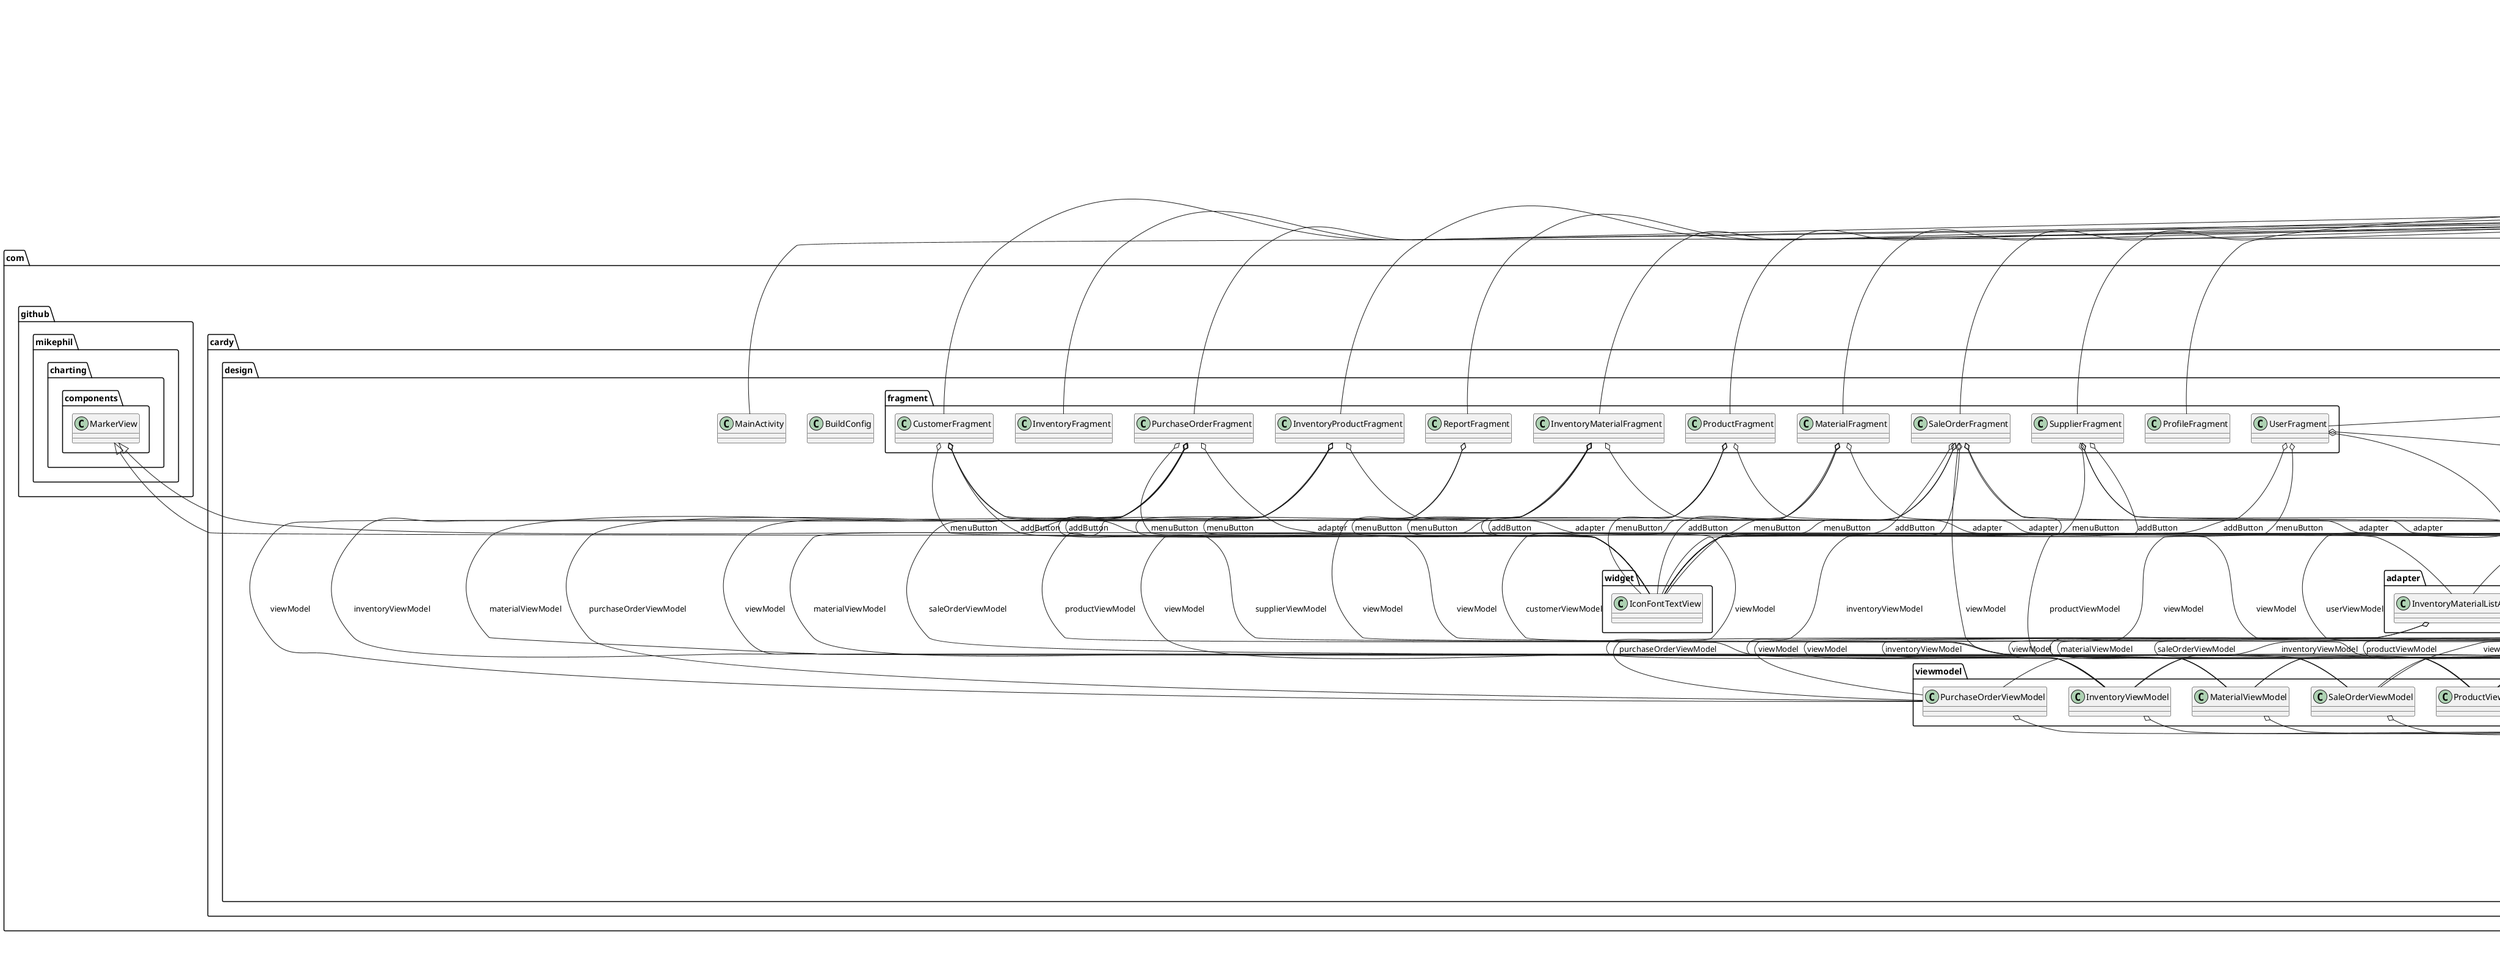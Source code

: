 @startuml

title __WMS.APP's Class Diagram__\n

  namespace com.cardy.design {
    class com.cardy.design.BuildConfig {
    }
  }
  

  namespace com.cardy.design {
    class com.cardy.design.LoginActivity {
    }
  }
  

  namespace com.cardy.design {
    class com.cardy.design.MainActivity {
    }
  }
  

  namespace com.cardy.design {
    namespace adapter {
      class com.cardy.design.adapter.CustomerListAdapter {
      }
    }
  }
  

  namespace com.cardy.design {
    namespace adapter {
      class com.cardy.design.adapter.InventoryDetailedListAdapter {
      }
    }
  }
  

  namespace com.cardy.design {
    namespace adapter {
      class com.cardy.design.adapter.InventoryDetailedPurchaseOrderListAdapter {
      }
    }
  }
  

  namespace com.cardy.design {
    namespace adapter {
      class com.cardy.design.adapter.InventoryDetailedSaleOrderListAdapter {
      }
    }
  }
  

  namespace com.cardy.design {
    namespace adapter {
      class com.cardy.design.adapter.InventoryMaterialListAdapter {
      }
    }
  }
  

  namespace com.cardy.design {
    namespace adapter {
      class com.cardy.design.adapter.InventoryProductListAdapter {
      }
    }
  }
  

  namespace com.cardy.design {
    namespace adapter {
      class com.cardy.design.adapter.MaterialListAdapter {
      }
    }
  }
  

  namespace com.cardy.design {
    namespace adapter {
      class com.cardy.design.adapter.MyCustomerViewHolder {
      }
    }
  }
  

  namespace com.cardy.design {
    namespace adapter {
      class com.cardy.design.adapter.MyInventoryDetailViewHolder {
      }
    }
  }
  

  namespace com.cardy.design {
    namespace adapter {
      class com.cardy.design.adapter.MyInventoryViewHolder {
      }
    }
  }
  

  namespace com.cardy.design {
    namespace adapter {
      class com.cardy.design.adapter.MyMaterialViewHolder {
      }
    }
  }
  

  namespace com.cardy.design {
    namespace adapter {
      class com.cardy.design.adapter.MyProductViewHolder {
      }
    }
  }
  

  namespace com.cardy.design {
    namespace adapter {
      class com.cardy.design.adapter.MyPurchaseOrderViewHolder {
      }
    }
  }
  

  namespace com.cardy.design {
    namespace adapter {
      class com.cardy.design.adapter.MySaleOrderViewHolder {
      }
    }
  }
  

  namespace com.cardy.design {
    namespace adapter {
      class com.cardy.design.adapter.MySupplierViewHolder {
      }
    }
  }
  

  namespace com.cardy.design {
    namespace adapter {
      class com.cardy.design.adapter.MyUserViewHolder {
      }
    }
  }
  

  namespace com.cardy.design {
    namespace adapter {
      class com.cardy.design.adapter.ProductListAdapter {
      }
    }
  }
  

  namespace com.cardy.design {
    namespace adapter {
      class com.cardy.design.adapter.PurchaseOrderListAdapter {
      }
    }
  }
  

  namespace com.cardy.design {
    namespace adapter {
      class com.cardy.design.adapter.SaleOrderListAdapter {
      }
    }
  }
  

  namespace com.cardy.design {
    namespace adapter {
      class com.cardy.design.adapter.SupplierListAdapter {
      }
    }
  }
  

  namespace com.cardy.design {
    namespace adapter {
      class com.cardy.design.adapter.UserListAdapter {
      }
    }
  }
  

  namespace com.cardy.design {
    namespace dao {
      class com.cardy.design.dao.CustomerDao_TestDatabase_Impl {
      }
    }
  }
  

  namespace com.cardy.design {
    namespace dao {
      class com.cardy.design.dao.CustomerDao_WMSDatabase_Impl {
      }
    }
  }
  

  namespace com.cardy.design {
    namespace dao {
      class com.cardy.design.dao.InventoryDao_TestDatabase_Impl {
      }
    }
  }
  

  namespace com.cardy.design {
    namespace dao {
      class com.cardy.design.dao.InventoryDao_WMSDatabase_Impl {
      }
    }
  }
  

  namespace com.cardy.design {
    namespace dao {
      class com.cardy.design.dao.MaterialDao_TestDatabase_Impl {
      }
    }
  }
  

  namespace com.cardy.design {
    namespace dao {
      class com.cardy.design.dao.MaterialDao_WMSDatabase_Impl {
      }
    }
  }
  

  namespace com.cardy.design {
    namespace dao {
      class com.cardy.design.dao.ProductDao_TestDatabase_Impl {
      }
    }
  }
  

  namespace com.cardy.design {
    namespace dao {
      class com.cardy.design.dao.ProductDao_WMSDatabase_Impl {
      }
    }
  }
  

  namespace com.cardy.design {
    namespace dao {
      class com.cardy.design.dao.PurchaseOrderDao_TestDatabase_Impl {
      }
    }
  }
  

  namespace com.cardy.design {
    namespace dao {
      class com.cardy.design.dao.PurchaseOrderDao_WMSDatabase_Impl {
      }
    }
  }
  

  namespace com.cardy.design {
    namespace dao {
      class com.cardy.design.dao.ReportDao_TestDatabase_Impl {
      }
    }
  }
  

  namespace com.cardy.design {
    namespace dao {
      class com.cardy.design.dao.ReportDao_WMSDatabase_Impl {
      }
    }
  }
  

  namespace com.cardy.design {
    namespace dao {
      class com.cardy.design.dao.SaleOrderDao_TestDatabase_Impl {
      }
    }
  }
  

  namespace com.cardy.design {
    namespace dao {
      class com.cardy.design.dao.SaleOrderDao_WMSDatabase_Impl {
      }
    }
  }
  

  namespace com.cardy.design {
    namespace dao {
      class com.cardy.design.dao.SupplierDao_TestDatabase_Impl {
      }
    }
  }
  

  namespace com.cardy.design {
    namespace dao {
      class com.cardy.design.dao.SupplierDao_WMSDatabase_Impl {
      }
    }
  }
  

  namespace com.cardy.design {
    namespace dao {
      class com.cardy.design.dao.UserDao_TestDatabase_Impl {
      }
    }
  }
  

  namespace com.cardy.design {
    namespace dao {
      class com.cardy.design.dao.UserDao_WMSDatabase_Impl {
      }
    }
  }
  

  namespace com.cardy.design {
    namespace fragment {
      class com.cardy.design.fragment.CustomerFragment {
      }
    }
  }
  

  namespace com.cardy.design {
    namespace fragment {
      class com.cardy.design.fragment.InventoryFragment {
      }
    }
  }
  

  namespace com.cardy.design {
    namespace fragment {
      class com.cardy.design.fragment.InventoryMaterialFragment {
      }
    }
  }
  

  namespace com.cardy.design {
    namespace fragment {
      class com.cardy.design.fragment.InventoryProductFragment {
      }
    }
  }
  

  namespace com.cardy.design {
    namespace fragment {
      class com.cardy.design.fragment.MaterialFragment {
      }
    }
  }
  

  namespace com.cardy.design {
    namespace fragment {
      class com.cardy.design.fragment.ProductFragment {
      }
    }
  }
  

  namespace com.cardy.design {
    namespace fragment {
      class com.cardy.design.fragment.ProfileFragment {
      }
    }
  }
  

  namespace com.cardy.design {
    namespace fragment {
      class com.cardy.design.fragment.PurchaseOrderFragment {
      }
    }
  }
  

  namespace com.cardy.design {
    namespace fragment {
      class com.cardy.design.fragment.ReportFragment {
      }
    }
  }
  

  namespace com.cardy.design {
    namespace fragment {
      class com.cardy.design.fragment.SaleOrderFragment {
      }
    }
  }
  

  namespace com.cardy.design {
    namespace fragment {
      class com.cardy.design.fragment.SupplierFragment {
      }
    }
  }
  

  namespace com.cardy.design {
    namespace fragment {
      class com.cardy.design.fragment.UserFragment {
      }
    }
  }
  

  namespace com.cardy.design {
    namespace util {
      class com.cardy.design.util.MyMarkerView {
      }
    }
  }
  

  namespace com.cardy.design {
    namespace util {
      class com.cardy.design.util.MyMarkerViewMultiple {
      }
    }
  }
  

  namespace com.cardy.design {
    namespace util {
      class com.cardy.design.util.TestDatabase_Impl {
      }
    }
  }
  

  namespace com.cardy.design {
    namespace util {
      class com.cardy.design.util.Util {
      }
    }
  }
  

  namespace com.cardy.design {
    namespace util {
      class com.cardy.design.util.WMSDatabase_Impl {
      }
    }
  }
  

  namespace com.cardy.design {
    namespace util {
      namespace diff {
        class com.cardy.design.util.diff.CustomerDIffCallback {
        }
      }
    }
  }
  

  namespace com.cardy.design {
    namespace util {
      namespace diff {
        class com.cardy.design.util.diff.InventoryDiffCallback {
        }
      }
    }
  }
  

  namespace com.cardy.design {
    namespace util {
      namespace diff {
        class com.cardy.design.util.diff.MaterialDiffCallback {
        }
      }
    }
  }
  

  namespace com.cardy.design {
    namespace util {
      namespace diff {
        class com.cardy.design.util.diff.ProductDiffCallback {
        }
      }
    }
  }
  

  namespace com.cardy.design {
    namespace util {
      namespace diff {
        class com.cardy.design.util.diff.PurchaseOrderDiffCallback {
        }
      }
    }
  }
  

  namespace com.cardy.design {
    namespace util {
      namespace diff {
        class com.cardy.design.util.diff.SaleOrderDiffCallback {
        }
      }
    }
  }
  

  namespace com.cardy.design {
    namespace util {
      namespace diff {
        class com.cardy.design.util.diff.SupplierDiffCallback {
        }
      }
    }
  }
  

  namespace com.cardy.design {
    namespace util {
      namespace diff {
        class com.cardy.design.util.diff.UserDiffCallback {
        }
      }
    }
  }
  

  namespace com.cardy.design {
    namespace viewmodel {
      class com.cardy.design.viewmodel.CustomerViewModel {
      }
    }
  }
  

  namespace com.cardy.design {
    namespace viewmodel {
      class com.cardy.design.viewmodel.InventoryViewModel {
      }
    }
  }
  

  namespace com.cardy.design {
    namespace viewmodel {
      class com.cardy.design.viewmodel.MaterialViewModel {
      }
    }
  }
  

  namespace com.cardy.design {
    namespace viewmodel {
      class com.cardy.design.viewmodel.ProductViewModel {
      }
    }
  }
  

  namespace com.cardy.design {
    namespace viewmodel {
      class com.cardy.design.viewmodel.PurchaseOrderViewModel {
      }
    }
  }
  

  namespace com.cardy.design {
    namespace viewmodel {
      class com.cardy.design.viewmodel.ReportViewModel {
      }
    }
  }
  

  namespace com.cardy.design {
    namespace viewmodel {
      class com.cardy.design.viewmodel.SaleOrderViewModel {
      }
    }
  }
  

  namespace com.cardy.design {
    namespace viewmodel {
      class com.cardy.design.viewmodel.SupplierViewModel {
      }
    }
  }
  

  namespace com.cardy.design {
    namespace viewmodel {
      class com.cardy.design.viewmodel.UserViewModel {
      }
    }
  }
  

  namespace com.cardy.design {
    namespace widget {
      class com.cardy.design.widget.IconFontTextView {
      }
    }
  }
  

  com.cardy.design.LoginActivity -up-|> androidx.appcompat.app.AppCompatActivity
  com.cardy.design.LoginActivity o-- com.cardy.design.viewmodel.UserViewModel : viewModel
  com.cardy.design.MainActivity -up-|> androidx.appcompat.app.AppCompatActivity
  com.cardy.design.adapter.CustomerListAdapter .up.|> com.chad.library.adapter.base.module.DraggableModule
  com.cardy.design.adapter.CustomerListAdapter -up-|> com.chad.library.adapter.base.BaseQuickAdapter
  com.cardy.design.adapter.CustomerListAdapter o-- com.cardy.design.viewmodel.CustomerViewModel : viewModel
  com.cardy.design.adapter.InventoryDetailedListAdapter -up-|> com.chad.library.adapter.base.BaseQuickAdapter
  com.cardy.design.adapter.InventoryDetailedPurchaseOrderListAdapter -up-|> com.chad.library.adapter.base.BaseQuickAdapter
  com.cardy.design.adapter.InventoryDetailedSaleOrderListAdapter -up-|> com.chad.library.adapter.base.BaseQuickAdapter
  com.cardy.design.adapter.InventoryMaterialListAdapter -up-|> com.chad.library.adapter.base.BaseQuickAdapter
  com.cardy.design.adapter.InventoryMaterialListAdapter o-- com.cardy.design.viewmodel.PurchaseOrderViewModel : purchaseOrderViewModel
  com.cardy.design.adapter.InventoryMaterialListAdapter o-- com.cardy.design.viewmodel.InventoryViewModel : viewModel
  com.cardy.design.adapter.InventoryProductListAdapter -up-|> com.chad.library.adapter.base.BaseQuickAdapter
  com.cardy.design.adapter.InventoryProductListAdapter o-- com.cardy.design.viewmodel.ProductViewModel : productViewModel
  com.cardy.design.adapter.InventoryProductListAdapter o-- com.cardy.design.viewmodel.SaleOrderViewModel : saleOrderViewModel
  com.cardy.design.adapter.InventoryProductListAdapter o-- com.cardy.design.viewmodel.InventoryViewModel : viewModel
  com.cardy.design.adapter.MaterialListAdapter .up.|> com.chad.library.adapter.base.module.DraggableModule
  com.cardy.design.adapter.MaterialListAdapter -up-|> com.chad.library.adapter.base.BaseQuickAdapter
  com.cardy.design.adapter.MaterialListAdapter o-- com.cardy.design.viewmodel.MaterialViewModel : viewModel
  com.cardy.design.adapter.MyCustomerViewHolder -up-|> com.chad.library.adapter.base.viewholder.BaseViewHolder
  com.cardy.design.adapter.MyInventoryDetailViewHolder -up-|> com.chad.library.adapter.base.viewholder.BaseViewHolder
  com.cardy.design.adapter.MyInventoryViewHolder -up-|> com.chad.library.adapter.base.viewholder.BaseViewHolder
  com.cardy.design.adapter.MyMaterialViewHolder -up-|> com.chad.library.adapter.base.viewholder.BaseViewHolder
  com.cardy.design.adapter.MyProductViewHolder -up-|> com.chad.library.adapter.base.viewholder.BaseViewHolder
  com.cardy.design.adapter.MyPurchaseOrderViewHolder -up-|> com.chad.library.adapter.base.viewholder.BaseViewHolder
  com.cardy.design.adapter.MySaleOrderViewHolder -up-|> com.chad.library.adapter.base.viewholder.BaseViewHolder
  com.cardy.design.adapter.MySupplierViewHolder -up-|> com.chad.library.adapter.base.viewholder.BaseViewHolder
  com.cardy.design.adapter.MyUserViewHolder -up-|> com.chad.library.adapter.base.viewholder.BaseViewHolder
  com.cardy.design.adapter.ProductListAdapter .up.|> com.chad.library.adapter.base.module.DraggableModule
  com.cardy.design.adapter.ProductListAdapter -up-|> com.chad.library.adapter.base.BaseQuickAdapter
  com.cardy.design.adapter.ProductListAdapter o-- com.cardy.design.viewmodel.ProductViewModel : viewModel
  com.cardy.design.adapter.PurchaseOrderListAdapter .up.|> com.chad.library.adapter.base.module.DraggableModule
  com.cardy.design.adapter.PurchaseOrderListAdapter -up-|> com.chad.library.adapter.base.BaseQuickAdapter
  com.cardy.design.adapter.PurchaseOrderListAdapter o-- com.cardy.design.viewmodel.InventoryViewModel : inventoryViewModel
  com.cardy.design.adapter.PurchaseOrderListAdapter o-- com.cardy.design.viewmodel.MaterialViewModel : materialViewModel
  com.cardy.design.adapter.PurchaseOrderListAdapter o-- com.cardy.design.viewmodel.SupplierViewModel : supplierViewModel
  com.cardy.design.adapter.PurchaseOrderListAdapter o-- com.cardy.design.viewmodel.PurchaseOrderViewModel : viewModel
  com.cardy.design.adapter.SaleOrderListAdapter .up.|> com.chad.library.adapter.base.module.DraggableModule
  com.cardy.design.adapter.SaleOrderListAdapter -up-|> com.chad.library.adapter.base.BaseQuickAdapter
  com.cardy.design.adapter.SaleOrderListAdapter o-- com.cardy.design.viewmodel.CustomerViewModel : customerViewModel
  com.cardy.design.adapter.SaleOrderListAdapter o-- com.cardy.design.viewmodel.InventoryViewModel : inventoryViewModel
  com.cardy.design.adapter.SaleOrderListAdapter o-- com.cardy.design.viewmodel.ProductViewModel : productViewModel
  com.cardy.design.adapter.SaleOrderListAdapter o-- com.cardy.design.viewmodel.SaleOrderViewModel : viewModel
  com.cardy.design.adapter.SupplierListAdapter .up.|> com.chad.library.adapter.base.module.DraggableModule
  com.cardy.design.adapter.SupplierListAdapter -up-|> com.chad.library.adapter.base.BaseQuickAdapter
  com.cardy.design.adapter.SupplierListAdapter o-- com.cardy.design.viewmodel.SupplierViewModel : viewModel
  com.cardy.design.adapter.UserListAdapter .up.|> com.chad.library.adapter.base.module.DraggableModule
  com.cardy.design.adapter.UserListAdapter -up-|> com.chad.library.adapter.base.BaseQuickAdapter
  com.cardy.design.adapter.UserListAdapter o-- com.cardy.design.viewmodel.UserViewModel : viewModel
  com.cardy.design.dao.CustomerDao_TestDatabase_Impl .up.|> com.cardy.design.dao.CustomerDao
  com.cardy.design.dao.CustomerDao_WMSDatabase_Impl .up.|> com.cardy.design.dao.CustomerDao
  com.cardy.design.dao.InventoryDao_TestDatabase_Impl .up.|> com.cardy.design.dao.InventoryDao
  com.cardy.design.dao.InventoryDao_WMSDatabase_Impl .up.|> com.cardy.design.dao.InventoryDao
  com.cardy.design.dao.MaterialDao_TestDatabase_Impl .up.|> com.cardy.design.dao.MaterialDao
  com.cardy.design.dao.MaterialDao_WMSDatabase_Impl .up.|> com.cardy.design.dao.MaterialDao
  com.cardy.design.dao.ProductDao_TestDatabase_Impl .up.|> com.cardy.design.dao.ProductDao
  com.cardy.design.dao.ProductDao_WMSDatabase_Impl .up.|> com.cardy.design.dao.ProductDao
  com.cardy.design.dao.PurchaseOrderDao_TestDatabase_Impl .up.|> com.cardy.design.dao.PurchaseOrderDao
  com.cardy.design.dao.PurchaseOrderDao_WMSDatabase_Impl .up.|> com.cardy.design.dao.PurchaseOrderDao
  com.cardy.design.dao.ReportDao_TestDatabase_Impl .up.|> com.cardy.design.dao.ReportDao
  com.cardy.design.dao.ReportDao_WMSDatabase_Impl .up.|> com.cardy.design.dao.ReportDao
  com.cardy.design.dao.SaleOrderDao_TestDatabase_Impl .up.|> com.cardy.design.dao.SaleOrderDao
  com.cardy.design.dao.SaleOrderDao_WMSDatabase_Impl .up.|> com.cardy.design.dao.SaleOrderDao
  com.cardy.design.dao.SupplierDao_TestDatabase_Impl .up.|> com.cardy.design.dao.SupplierDao
  com.cardy.design.dao.SupplierDao_WMSDatabase_Impl .up.|> com.cardy.design.dao.SupplierDao
  com.cardy.design.dao.UserDao_TestDatabase_Impl .up.|> com.cardy.design.dao.UserDao
  com.cardy.design.dao.UserDao_WMSDatabase_Impl .up.|> com.cardy.design.dao.UserDao
  com.cardy.design.fragment.CustomerFragment -up-|> androidx.fragment.app.Fragment
  com.cardy.design.fragment.CustomerFragment o-- com.cardy.design.adapter.CustomerListAdapter : adapter
  com.cardy.design.fragment.CustomerFragment o-- com.cardy.design.widget.IconFontTextView : addButton
  com.cardy.design.fragment.CustomerFragment o-- com.cardy.design.widget.IconFontTextView : menuButton
  com.cardy.design.fragment.CustomerFragment o-- com.cardy.design.viewmodel.CustomerViewModel : viewModel
  com.cardy.design.fragment.InventoryFragment -up-|> androidx.fragment.app.Fragment
  com.cardy.design.fragment.InventoryMaterialFragment -up-|> androidx.fragment.app.Fragment
  com.cardy.design.fragment.InventoryMaterialFragment o-- com.cardy.design.adapter.InventoryMaterialListAdapter : adapter
  com.cardy.design.fragment.InventoryMaterialFragment o-- com.cardy.design.viewmodel.MaterialViewModel : materialViewModel
  com.cardy.design.fragment.InventoryMaterialFragment o-- com.cardy.design.widget.IconFontTextView : menuButton
  com.cardy.design.fragment.InventoryMaterialFragment o-- com.cardy.design.viewmodel.PurchaseOrderViewModel : purchaseOrderViewModel
  com.cardy.design.fragment.InventoryMaterialFragment o-- com.cardy.design.viewmodel.InventoryViewModel : viewModel
  com.cardy.design.fragment.InventoryProductFragment -up-|> androidx.fragment.app.Fragment
  com.cardy.design.fragment.InventoryProductFragment o-- com.cardy.design.adapter.InventoryProductListAdapter : adapter
  com.cardy.design.fragment.InventoryProductFragment o-- com.cardy.design.widget.IconFontTextView : menuButton
  com.cardy.design.fragment.InventoryProductFragment o-- com.cardy.design.viewmodel.ProductViewModel : productViewModel
  com.cardy.design.fragment.InventoryProductFragment o-- com.cardy.design.viewmodel.SaleOrderViewModel : saleOrderViewModel
  com.cardy.design.fragment.InventoryProductFragment o-- com.cardy.design.viewmodel.InventoryViewModel : viewModel
  com.cardy.design.fragment.MaterialFragment -up-|> androidx.fragment.app.Fragment
  com.cardy.design.fragment.MaterialFragment o-- com.cardy.design.adapter.MaterialListAdapter : adapter
  com.cardy.design.fragment.MaterialFragment o-- com.cardy.design.widget.IconFontTextView : addButton
  com.cardy.design.fragment.MaterialFragment o-- com.cardy.design.widget.IconFontTextView : menuButton
  com.cardy.design.fragment.MaterialFragment o-- com.cardy.design.viewmodel.MaterialViewModel : viewModel
  com.cardy.design.fragment.ProductFragment -up-|> androidx.fragment.app.Fragment
  com.cardy.design.fragment.ProductFragment o-- com.cardy.design.adapter.ProductListAdapter : adapter
  com.cardy.design.fragment.ProductFragment o-- com.cardy.design.widget.IconFontTextView : addButton
  com.cardy.design.fragment.ProductFragment o-- com.cardy.design.widget.IconFontTextView : menuButton
  com.cardy.design.fragment.ProductFragment o-- com.cardy.design.viewmodel.ProductViewModel : viewModel
  com.cardy.design.fragment.ProfileFragment -up-|> androidx.fragment.app.Fragment
  com.cardy.design.fragment.PurchaseOrderFragment -up-|> androidx.fragment.app.Fragment
  com.cardy.design.fragment.PurchaseOrderFragment o-- com.cardy.design.adapter.PurchaseOrderListAdapter : adapter
  com.cardy.design.fragment.PurchaseOrderFragment o-- com.cardy.design.widget.IconFontTextView : addButton
  com.cardy.design.fragment.PurchaseOrderFragment o-- com.cardy.design.viewmodel.InventoryViewModel : inventoryViewModel
  com.cardy.design.fragment.PurchaseOrderFragment o-- com.cardy.design.viewmodel.MaterialViewModel : materialViewModel
  com.cardy.design.fragment.PurchaseOrderFragment o-- com.cardy.design.widget.IconFontTextView : menuButton
  com.cardy.design.fragment.PurchaseOrderFragment o-- com.cardy.design.viewmodel.SupplierViewModel : supplierViewModel
  com.cardy.design.fragment.PurchaseOrderFragment o-- com.cardy.design.viewmodel.PurchaseOrderViewModel : viewModel
  com.cardy.design.fragment.ReportFragment -up-|> androidx.fragment.app.Fragment
  com.cardy.design.fragment.ReportFragment o-- com.cardy.design.widget.IconFontTextView : menuButton
  com.cardy.design.fragment.ReportFragment o-- com.cardy.design.viewmodel.ReportViewModel : viewModel
  com.cardy.design.fragment.SaleOrderFragment -up-|> androidx.fragment.app.Fragment
  com.cardy.design.fragment.SaleOrderFragment o-- com.cardy.design.adapter.SaleOrderListAdapter : adapter
  com.cardy.design.fragment.SaleOrderFragment o-- com.cardy.design.widget.IconFontTextView : addButton
  com.cardy.design.fragment.SaleOrderFragment o-- com.cardy.design.viewmodel.CustomerViewModel : customerViewModel
  com.cardy.design.fragment.SaleOrderFragment o-- com.cardy.design.viewmodel.InventoryViewModel : inventoryViewModel
  com.cardy.design.fragment.SaleOrderFragment o-- com.cardy.design.widget.IconFontTextView : menuButton
  com.cardy.design.fragment.SaleOrderFragment o-- com.cardy.design.viewmodel.ProductViewModel : productViewModel
  com.cardy.design.fragment.SaleOrderFragment o-- com.cardy.design.viewmodel.SaleOrderViewModel : viewModel
  com.cardy.design.fragment.SupplierFragment -up-|> androidx.fragment.app.Fragment
  com.cardy.design.fragment.SupplierFragment o-- com.cardy.design.adapter.SupplierListAdapter : adapter
  com.cardy.design.fragment.SupplierFragment o-- com.cardy.design.widget.IconFontTextView : addButton
  com.cardy.design.fragment.SupplierFragment o-- com.cardy.design.widget.IconFontTextView : menuButton
  com.cardy.design.fragment.SupplierFragment o-- com.cardy.design.viewmodel.SupplierViewModel : viewModel
  com.cardy.design.fragment.UserFragment -up-|> androidx.fragment.app.Fragment
  com.cardy.design.fragment.UserFragment o-- com.cardy.design.adapter.UserListAdapter : adapter
  com.cardy.design.fragment.UserFragment o-- com.cardy.design.widget.IconFontTextView : addButton
  com.cardy.design.fragment.UserFragment o-- com.cardy.design.widget.IconFontTextView : menuButton
  com.cardy.design.fragment.UserFragment o-- com.cardy.design.viewmodel.UserViewModel : userViewModel
  com.cardy.design.util.MyMarkerView -up-|> com.github.mikephil.charting.components.MarkerView
  com.cardy.design.util.MyMarkerViewMultiple -up-|> com.github.mikephil.charting.components.MarkerView
  com.cardy.design.util.TestDatabase_Impl -up-|> com.cardy.design.util.TestDatabase
  com.cardy.design.util.TestDatabase_Impl o-- com.cardy.design.dao.CustomerDao : _customerDao
  com.cardy.design.util.TestDatabase_Impl o-- com.cardy.design.dao.InventoryDao : _inventoryDao
  com.cardy.design.util.TestDatabase_Impl o-- com.cardy.design.dao.MaterialDao : _materialDao
  com.cardy.design.util.TestDatabase_Impl o-- com.cardy.design.dao.ProductDao : _productDao
  com.cardy.design.util.TestDatabase_Impl o-- com.cardy.design.dao.PurchaseOrderDao : _purchaseOrderDao
  com.cardy.design.util.TestDatabase_Impl o-- com.cardy.design.dao.ReportDao : _reportDao
  com.cardy.design.util.TestDatabase_Impl o-- com.cardy.design.dao.SaleOrderDao : _saleOrderDao
  com.cardy.design.util.TestDatabase_Impl o-- com.cardy.design.dao.SupplierDao : _supplierDao
  com.cardy.design.util.TestDatabase_Impl o-- com.cardy.design.dao.UserDao : _userDao
  com.cardy.design.util.WMSDatabase_Impl -up-|> com.cardy.design.util.WMSDatabase
  com.cardy.design.util.WMSDatabase_Impl o-- com.cardy.design.dao.CustomerDao : _customerDao
  com.cardy.design.util.WMSDatabase_Impl o-- com.cardy.design.dao.InventoryDao : _inventoryDao
  com.cardy.design.util.WMSDatabase_Impl o-- com.cardy.design.dao.MaterialDao : _materialDao
  com.cardy.design.util.WMSDatabase_Impl o-- com.cardy.design.dao.ProductDao : _productDao
  com.cardy.design.util.WMSDatabase_Impl o-- com.cardy.design.dao.PurchaseOrderDao : _purchaseOrderDao
  com.cardy.design.util.WMSDatabase_Impl o-- com.cardy.design.dao.ReportDao : _reportDao
  com.cardy.design.util.WMSDatabase_Impl o-- com.cardy.design.dao.SaleOrderDao : _saleOrderDao
  com.cardy.design.util.WMSDatabase_Impl o-- com.cardy.design.dao.SupplierDao : _supplierDao
  com.cardy.design.util.WMSDatabase_Impl o-- com.cardy.design.dao.UserDao : _userDao
  com.cardy.design.util.diff.CustomerDIffCallback -up-|> androidx.recyclerview.widget.DiffUtil.ItemCallback
  com.cardy.design.util.diff.InventoryDiffCallback -up-|> androidx.recyclerview.widget.DiffUtil.ItemCallback
  com.cardy.design.util.diff.MaterialDiffCallback -up-|> androidx.recyclerview.widget.DiffUtil.ItemCallback
  com.cardy.design.util.diff.ProductDiffCallback -up-|> androidx.recyclerview.widget.DiffUtil.ItemCallback
  com.cardy.design.util.diff.PurchaseOrderDiffCallback -up-|> androidx.recyclerview.widget.DiffUtil.ItemCallback
  com.cardy.design.util.diff.SaleOrderDiffCallback -up-|> androidx.recyclerview.widget.DiffUtil.ItemCallback
  com.cardy.design.util.diff.SupplierDiffCallback -up-|> androidx.recyclerview.widget.DiffUtil.ItemCallback
  com.cardy.design.util.diff.UserDiffCallback -up-|> androidx.recyclerview.widget.DiffUtil.ItemCallback
  com.cardy.design.viewmodel.CustomerViewModel -up-|> androidx.lifecycle.AndroidViewModel
  com.cardy.design.viewmodel.CustomerViewModel o-- com.cardy.design.dao.CustomerDao : dao
  com.cardy.design.viewmodel.InventoryViewModel -up-|> androidx.lifecycle.AndroidViewModel
  com.cardy.design.viewmodel.InventoryViewModel o-- com.cardy.design.dao.InventoryDao : dao
  com.cardy.design.viewmodel.MaterialViewModel -up-|> androidx.lifecycle.AndroidViewModel
  com.cardy.design.viewmodel.MaterialViewModel o-- com.cardy.design.dao.MaterialDao : dao
  com.cardy.design.viewmodel.ProductViewModel -up-|> androidx.lifecycle.AndroidViewModel
  com.cardy.design.viewmodel.ProductViewModel o-- com.cardy.design.dao.ProductDao : dao
  com.cardy.design.viewmodel.PurchaseOrderViewModel -up-|> androidx.lifecycle.AndroidViewModel
  com.cardy.design.viewmodel.PurchaseOrderViewModel o-- com.cardy.design.dao.PurchaseOrderDao : dao
  com.cardy.design.viewmodel.ReportViewModel -up-|> androidx.lifecycle.AndroidViewModel
  com.cardy.design.viewmodel.ReportViewModel o-- com.cardy.design.dao.ReportDao : dao
  com.cardy.design.viewmodel.SaleOrderViewModel -up-|> androidx.lifecycle.AndroidViewModel
  com.cardy.design.viewmodel.SaleOrderViewModel o-- com.cardy.design.dao.SaleOrderDao : dao
  com.cardy.design.viewmodel.SupplierViewModel -up-|> androidx.lifecycle.AndroidViewModel
  com.cardy.design.viewmodel.SupplierViewModel o-- com.cardy.design.dao.SupplierDao : supplierDao
  com.cardy.design.viewmodel.UserViewModel -up-|> androidx.lifecycle.AndroidViewModel
  com.cardy.design.viewmodel.UserViewModel o-- com.cardy.design.entity.User : user
  com.cardy.design.viewmodel.UserViewModel o-- com.cardy.design.dao.UserDao : userDao
  com.cardy.design.widget.IconFontTextView -up-|> androidx.appcompat.widget.AppCompatTextView


right footer


PlantUML diagram generated by SketchIt! (https://bitbucket.org/pmesmeur/sketch.it)
For more information about this tool, please contact philippe.mesmeur@gmail.com
endfooter

@enduml
